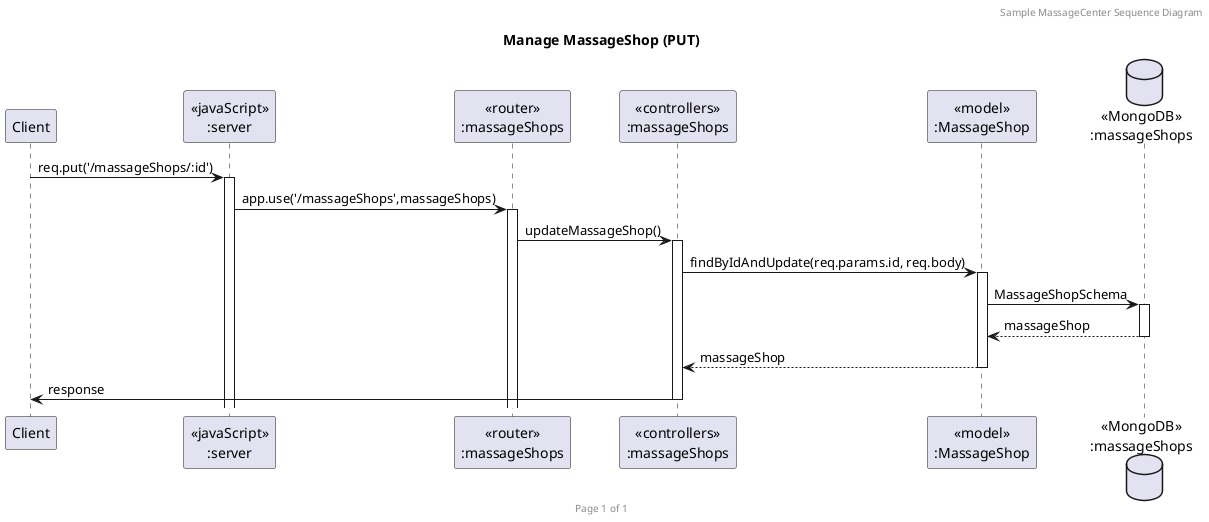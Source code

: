 @startuml Manage MassageShop (PUT)

header Sample MassageCenter Sequence Diagram
footer Page %page% of %lastpage%
title "Manage MassageShop (PUT)"

participant "Client" as client
participant "<<javaScript>>\n:server" as server
participant "<<router>>\n:massageShops" as routerMassageShops
participant "<<controllers>>\n:massageShops" as controllersMassageShops
participant "<<model>>\n:MassageShop" as modelMassageShop
database "<<MongoDB>>\n:massageShops" as MassageShopsDatabase

client->server ++:req.put('/massageShops/:id')
server->routerMassageShops ++:app.use('/massageShops',massageShops)
routerMassageShops -> controllersMassageShops ++:updateMassageShop()
controllersMassageShops->modelMassageShop ++:findByIdAndUpdate(req.params.id, req.body)
modelMassageShop ->MassageShopsDatabase ++: MassageShopSchema
MassageShopsDatabase --> modelMassageShop --: massageShop
controllersMassageShops <-- modelMassageShop --:massageShop
controllersMassageShops->client --:response

@enduml

